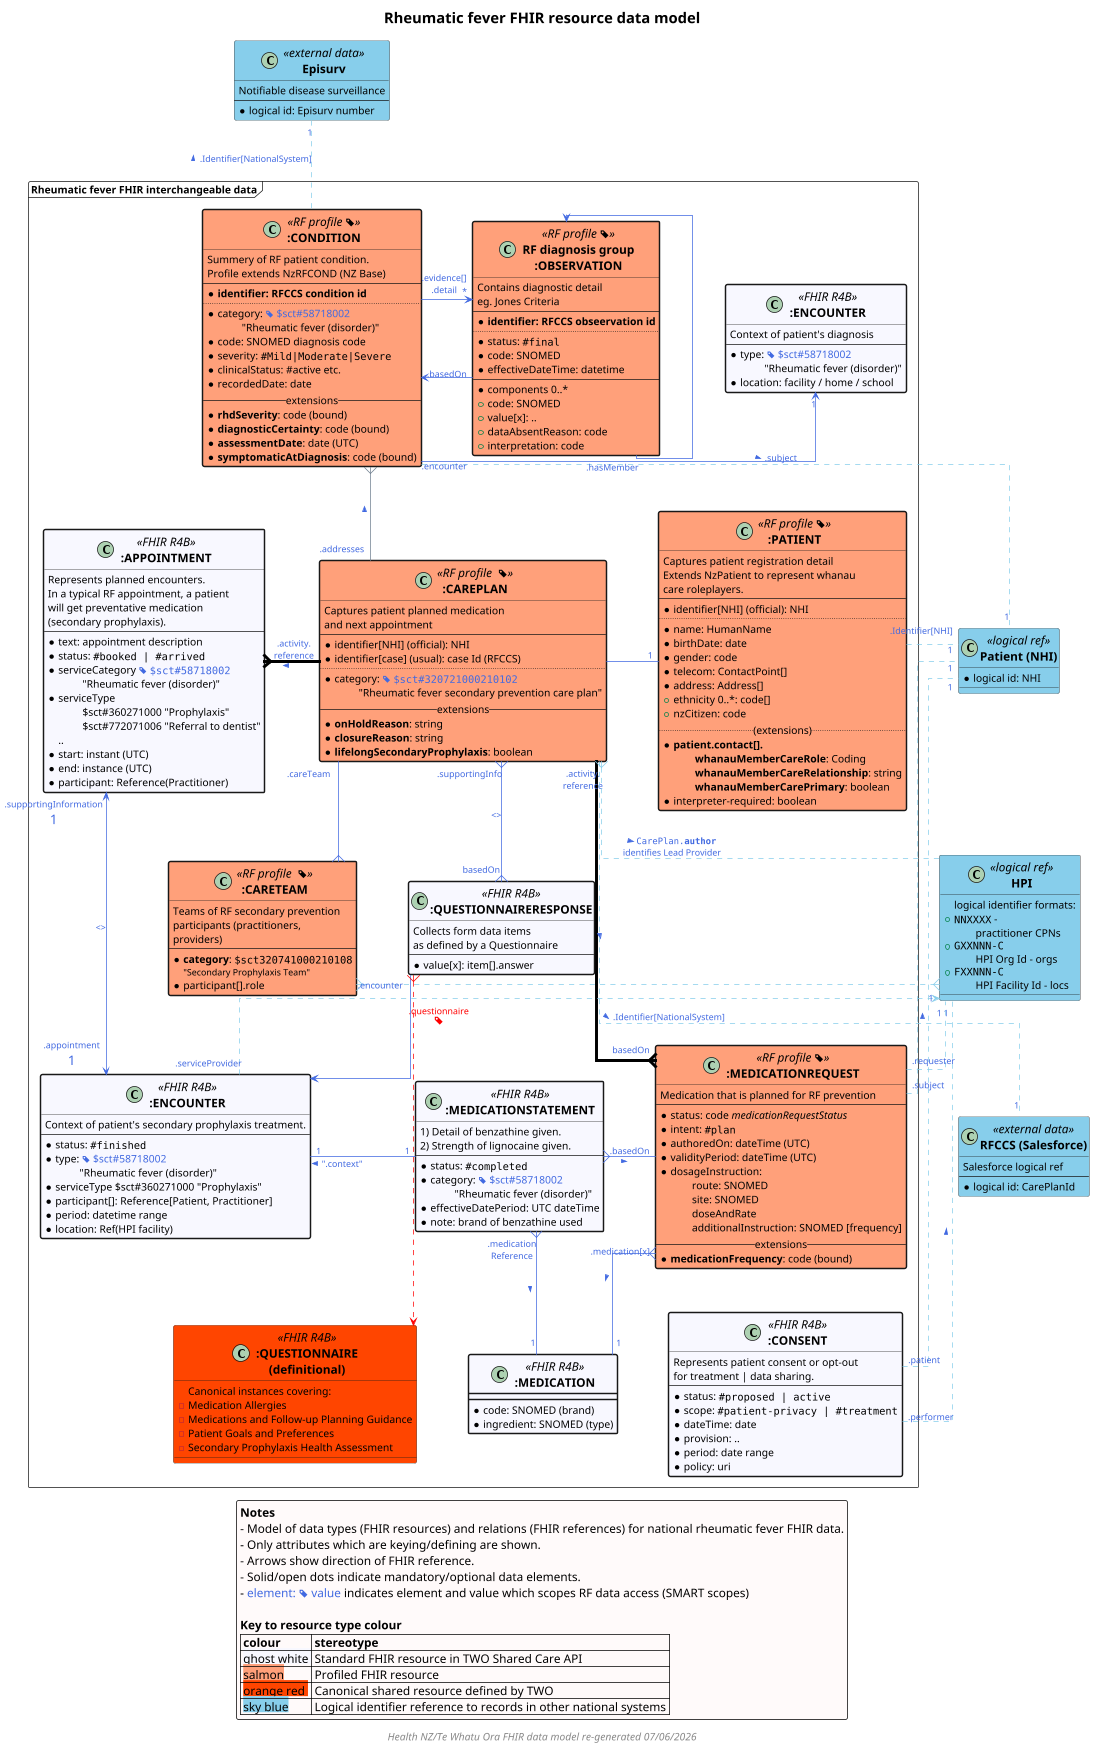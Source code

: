 @startuml

top to bottom direction
skinparam dpi 100 
scale max 350 width

skinparam ActivityDiamondBackgroundColor #RoyalBlue
skinparam ArrowColor #RoyalBlue   
skinparam ArrowFontColor #RoyalBlue   
skinparam ArrowFontSize 12
skinparam ArrowMessageAlignment right
skinparam BoxPadding 10
skinparam ClassFontSize 16
skinparam ClassFontStyle bold
skinparam ClassStereotypeFontSize 16
skinparam dpi 300
skinparam FooterFontSize 14
skinparam FooterFontStyle italic
skinparam LegendBackgroundColor #Snow
skinparam LegendFontName Helvetica
skinparam LegendFontSize 16
skinparam linetype ortho
skinparam nodesep 70
skinparam NoteBackgroundColor #LightYellow
skinparam NoteFontSize 15
skinparam NoteTextAlignment left
skinparam ranksep 60
skinparam roundcorner 5
skinparam TitleFontSize 20

title "Rheumatic fever FHIR resource data model"

frame "Rheumatic fever FHIR interchangeable data" as HNZMain {
  
  class ":APPOINTMENT" as APPT <<FHIR R4B>> #GhostWhite ##[bold] {
    Represents planned encounters. 
    In a typical RF appointment, a patient
      will get preventative medication
      (secondary prophylaxis).
    ----
    * text: appointment description
    * status: ""#booked | #arrived""
    * serviceCategory <color:RoyalBlue><&tag> ""$sct#58718002""
       \t "Rheumatic fever (disorder)"
    * serviceType 
       \t $sct#360271000 "Prophylaxis"
       \t $sct#772071006 "Referral to dentist"
        ..
    * start: instant (UTC)
    * end: instance (UTC)
    * participant: Reference(Practitioner)
  }


  class ":CAREPLAN" as CP <<RF profile  <&tag>>> #LightSalmon ##[bold] {
    Captures patient planned medication\nand next appointment
    ---
    *identifier[NHI] (official): NHI
    *identifier[case] (usual): case Id (RFCCS)
    ....
    * category: <color:RoyalBlue><&tag> ""$sct#320721000210102""
      \t "Rheumatic fever secondary prevention care plan" 
    -- extensions --
      * **onHoldReason**: string
      * **closureReason**: string
      * **lifelongSecondaryProphylaxis**: boolean
  }

  class ":PATIENT" as RfPatient <<RF profile <&tag>>> #LightSalmon ##[bold] {
    Captures patient registration detail
    Extends NzPatient to represent whanau
    care roleplayers.
    ---
    *identifier[NHI] (official): NHI
    ....
    *name: HumanName
    *birthDate: date
    *gender: code
    *telecom: ContactPoint[]
    *address: Address[]
    +ethnicity 0..*: code[]
    +nzCitizen: code
    .. (extensions)..
    * **patient.contact[].**
    \t**whanauMemberCareRole**: Coding
    \t**whanauMemberCareRelationship**: string
    \t**whanauMemberCarePrimary**: boolean
    * interpreter-required: boolean
  }

  class ":CARETEAM" as CareTeam <<RF profile  <&tag>>> #LightSalmon ##[bold] {
    Teams of RF secondary prevention
    participants (practitioners,
    providers)
    ---
    * **category**: ""$sct320741000210108""
      <size:12>"Secondary Prophylaxis Team"
    * participant[].role
  }

  class ":CONSENT" as Consent <<FHIR R4B>> #GhostWhite ##[bold] {
      Represents patient consent or opt-out
      for treatment | data sharing.
      ----
      * status: ""#proposed | active"" 
      * scope: ""#patient-privacy | #treatment""
      * dateTime: date
      * provision: ..
      * period: date range
      * policy: uri
  }


  class ":CONDITION" as RFCOND <<RF profile <&tag>>> #LightSalmon ##[bold] {
    Summery of RF patient condition.
    Profile extends NzRFCOND (NZ Base)
    ---
    * **identifier: RFCCS condition id**
    ....
    * category: <color:RoyalBlue><&tag> $sct#58718002
      \t "Rheumatic fever (disorder)"
    * code: SNOMED diagnosis code
    * severity: ""#Mild|Moderate|Severe""
    * clinicalStatus: #active etc.
    * recordedDate: date
    -- extensions --
      * **rhdSeverity**: code (bound)
      * **diagnosticCertainty**: code (bound)
      * **assessmentDate**: date (UTC)
      * **symptomaticAtDiagnosis**: code (bound)
  }

  class ":MEDICATION" as MED <<FHIR R4B>> #GhostWhite ##[bold] {
    * code: SNOMED (brand)
    * ingredient: SNOMED (type)
  }

  class ":MEDICATIONREQUEST" as MEDREQ <<RF profile <&tag>>> #LightSalmon ##[bold] {
    Medication that is planned for RF prevention
    ---
    *status: code //medicationRequestStatus//
    *intent: ""#plan""
    *authoredOn: dateTime (UTC)
    *validityPeriod: dateTime (UTC)
    * dosageInstruction:
      \troute: SNOMED
      \tsite: SNOMED
      \tdoseAndRate
      \tadditionalInstruction: SNOMED [frequency]
    -- extensions --
      * **medicationFrequency**: code (bound)
  }

  class "RF diagnosis group\n:OBSERVATION" as OBS <<RF profile <&tag>>> #LightSalmon  ##[bold] {
    Contains diagnostic detail 
      eg. Jones Criteria
    ---
    * **identifier: RFCCS obseervation id**
    ....
    * status: ""#final""
    * code: SNOMED
    * effectiveDateTime: datetime
    ---
    * components 0..*
    +  code: SNOMED
    +  value[x]: ..
    +  dataAbsentReason: code
    +  interpretation: code
  }
  
  class ":MEDICATIONSTATEMENT" as MEDSTMT <<FHIR R4B>> #GhostWhite  ##[bold] {
    1) Detail of benzathine given.
    2) Strength of lignocaine given.
    --
    * status: ""#completed""
    * category: <color:RoyalBlue><&tag> $sct#58718002
       \t "Rheumatic fever (disorder)"
    * effectiveDatePeriod: UTC dateTime  
    * note: brand of benzathine used
  }

  ' class ":MEDICATIONSTATEMENT" as CONTMEDSTMT <<FHIR R4B>> #GhostWhite  ##[bold] {
  '   Strength of lignocaine 
  '   administered for pain relief
  '   --
  '   medicationCodeableConcept: NZMT
  ' }


  class ":QUESTIONNAIRE\n(definitional)" as Questionnaire <<FHIR R4B>> #OrangeRed {
    Canonical instances covering:
    - Medication Allergies
    - Medications and Follow-up Planning Guidance
    - Patient Goals and Preferences
    - Secondary Prophylaxis Health Assessment
  }

  class ":QUESTIONNAIRERESPONSE" as QR <<FHIR R4B>> #GhostWhite ##[bold] {
    Collects form data items
    as defined by a Questionnaire
    ----
    * value[x]: item[].answer
  }


  class ":ENCOUNTER" as Encounter <<FHIR R4B>> #GhostWhite ##[bold] {
    Context of patient's secondary prophylaxis treatment.
    ---
    * status: ""#finished""
    * type: <color:RoyalBlue><&tag> $sct#58718002
      \t "Rheumatic fever (disorder)"
    * serviceType $sct#360271000 "Prophylaxis"
    * participant[]: Reference[Patient, Practitioner]
    * period: datetime range
    * location: Ref(HPI facility)
  }


  class ":ENCOUNTER" as EncounterDiag <<FHIR R4B>> #GhostWhite ##[bold] {
    Context of patient's diagnosis
    ---
    * type: <color:RoyalBlue><&tag> $sct#58718002
      \t "Rheumatic fever (disorder)"
    * location: facility / home / school
  }

}

class "RFCCS (Salesforce)" as RFCCS <<external data>> #SkyBlue {
  Salesforce logical ref
  ---
  * logical id: CarePlanId
}

class "Episurv" as EPISURV <<external data>> #SkyBlue {
  Notifiable disease surveillance
  ---
  * logical id: Episurv number
}

class "Patient (NHI)" as Patient <<logical ref>> #SkyBlue {
  * logical id: NHI
}

class "HPI" as HPI <<logical ref>> #SkyBlue {
  logical identifier formats:
  + ""NNXXXX"" - 
    \tpractitioner CPNs
  + ""GXXNNN-C""
    \tHPI Org Id - orgs
  + ""FXXNNN-C""
    \tHPI Facility Id - locs
}

'Patient -[hidden]- HPI


' ********
' plantuml positioning
MEDREQ -[hidden]d- Consent

' ********
' * resource linkages

APPT ".supportingInformation\n<size:18>1" <--> ".appointment\n<size:18>1" Encounter: <>

CP ".addresses" -[#SlateGray]u-{ RFCOND : >
CP ".supportingInfo" }--{ "basedOn" QR: <>
CP - "1" RfPatient
CP ".activity.\nreference" -[#Black,thickness=4]--{ "basedOn" MEDREQ: >
CP .[#SkyBlue].. "1" RFCCS : > <color:RoyalBlue>.Identifier[NationalSystem]
CP ".careTeam" -d-{ CareTeam
CP ".activity.\nreference" -[#Black,thickness=4]l-{ APPT: >
CP }.[#SkyBlue,dashed]. HPI : > ""CarePlan.**author**"" \nidentifies Lead Provider

CareTeam  }.[#SkyBlue,norank]..{ HPI

RFCOND .[#SkyBlue,norank]. "1" Patient : > .subject
RFCOND .[#SkyBlue]u.. "1" EPISURV : > <color:RoyalBlue>.Identifier[NationalSystem]
RFCOND ".evidence[]\n.detail" -l-> "*" OBS
RFCOND <-- ".basedOn" OBS
RFCOND ".encounter" -r--> "1" EncounterDiag

Consent ".patient" .[#SkyBlue,norank]. "1" Patient : >
Consent ".performer" .[#SkyBlue,norank]. "1" HPI : >

Encounter ".serviceProvider" .[#SkyBlue,norank].> "1" HPI

MEDREQ ".medication[x]" }- "1" MED : >
MEDREQ ".requester" .[#SkyBlue,norank]. "1" HPI
MEDREQ ".subject" .[#SkyBlue,norank]. "1" Patient

MEDSTMT "1" -l- "1" Encounter: > ".context"
MEDSTMT ".basedOn" }-[norank]- MEDREQ : >
MEDSTMT ".medication\nReference" }-- "1" MED: > 

OBS ".hasMember" -[norank]l-> OBS

QR ".encounter" --> Encounter
QR "\n\n<color:Red>.questionnaire\n<size:16><color:Red><&tag>" }.[#Red]..> Questionnaire

RfPatient ".Identifier[NHI]" .[#SkyBlue]r. "1" Patient

legend center
  **Notes**
  - Model of data types (FHIR resources) and relations (FHIR references) for national rheumatic fever FHIR data.
  - Only attributes which are keying/defining are shown.
  - Arrows show direction of FHIR reference.
  - Solid/open dots indicate mandatory/optional data elements.
  - <color:RoyalBlue>element: <&tag> value</color> indicates element and value which scopes RF data access (SMART scopes)

  **Key to resource type colour**
  |= colour |= stereotype |
  | <back:#GhostWhite>ghost white | Standard FHIR resource in TWO Shared Care API |
  | <back:#LightSalmon>salmon| Profiled FHIR resource |
  | <back:#OrangeRed>orange red | Canonical shared resource defined by TWO |
  | <back:#SkyBlue>sky blue| Logical identifier reference to records in other national systems |
endlegend

footer "Health NZ/Te Whatu Ora FHIR data model re-generated %date('dd/MM/yyyy')"

@enduml